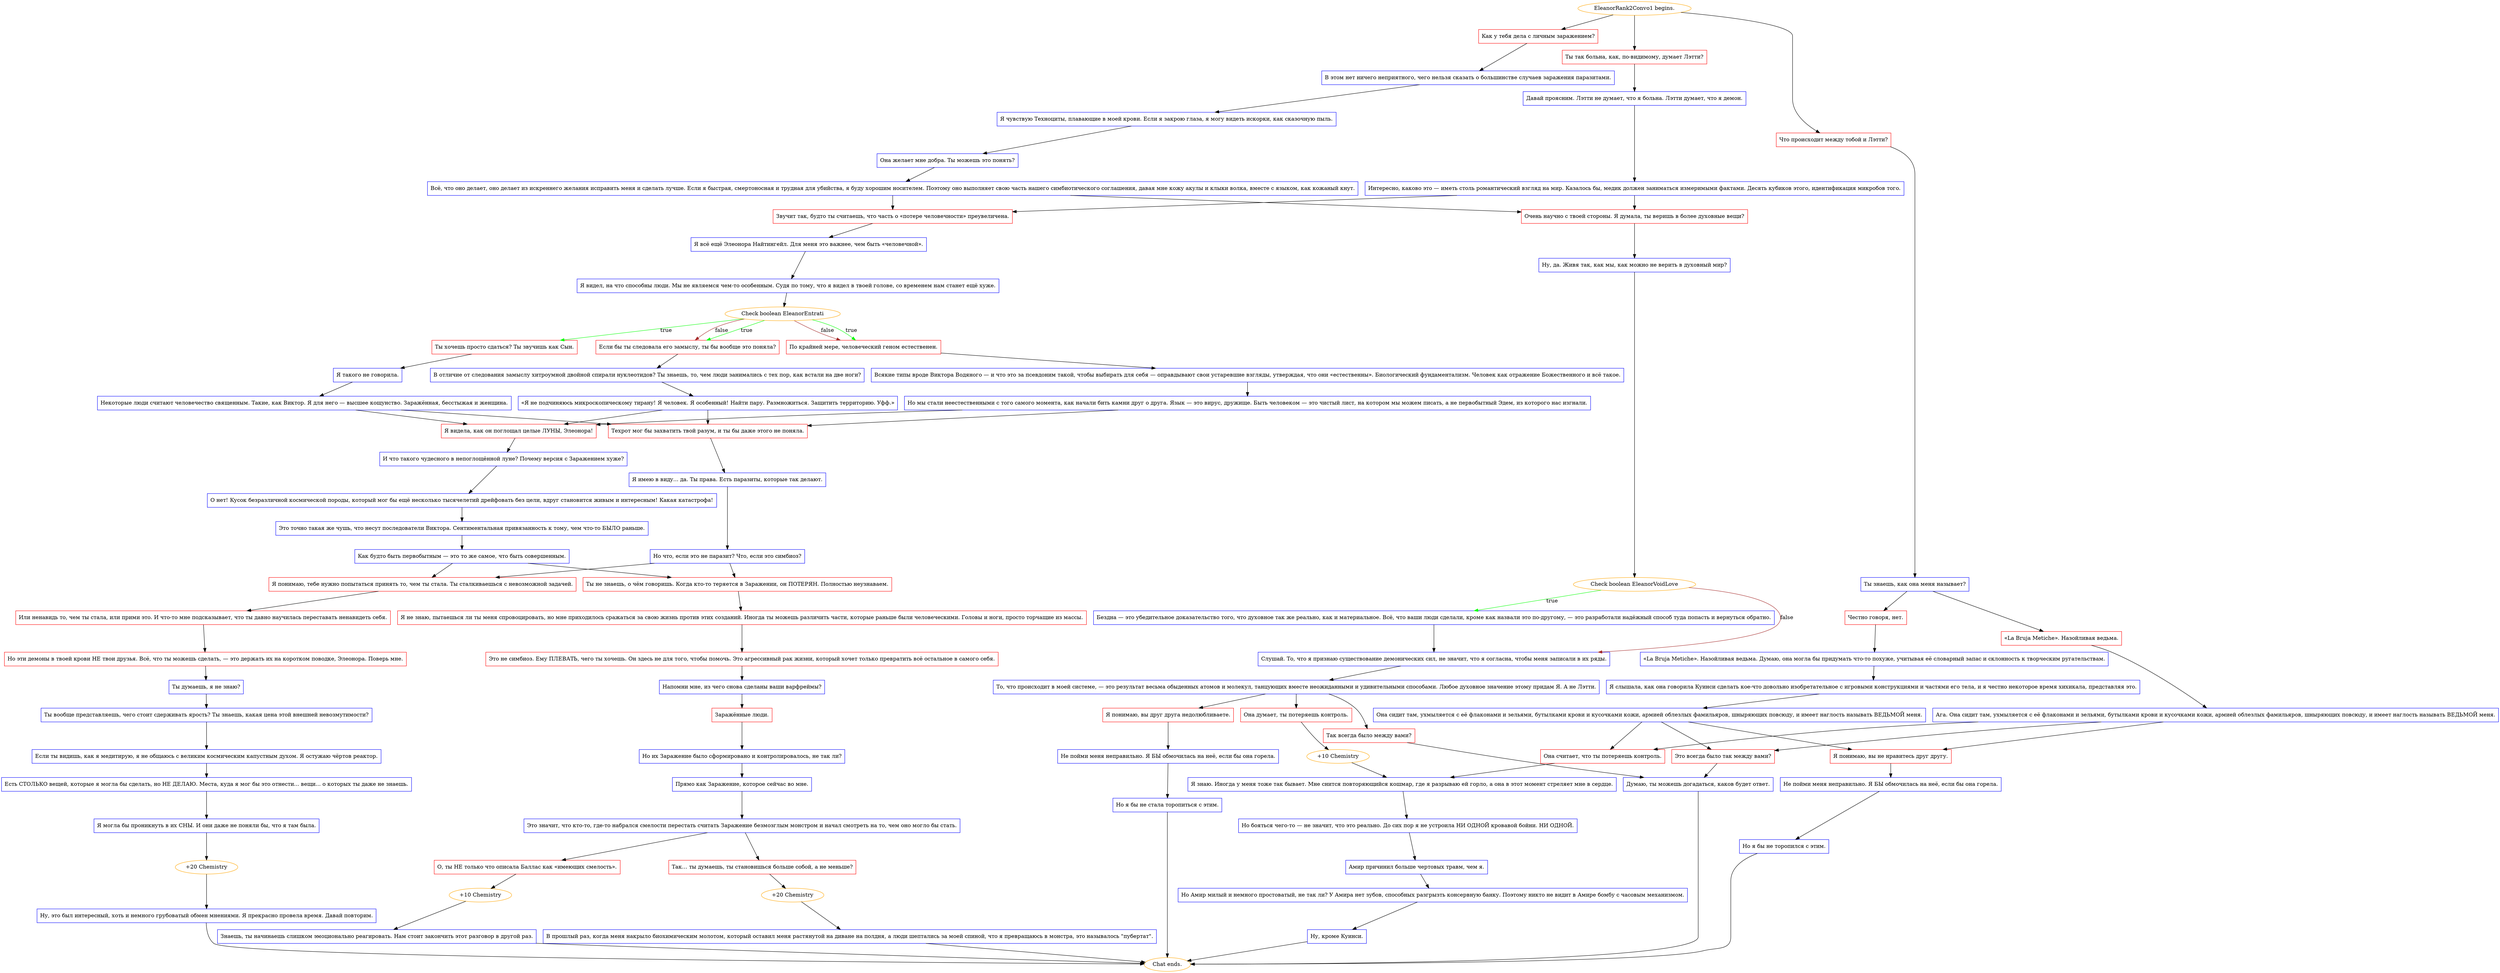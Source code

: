 digraph {
	"EleanorRank2Convo1 begins." [color=orange];
		"EleanorRank2Convo1 begins." -> j93217469;
		"EleanorRank2Convo1 begins." -> j4266212516;
		"EleanorRank2Convo1 begins." -> j1533053185;
	j93217469 [label="Ты так больна, как, по-видимому, думает Лэтти?",shape=box,color=red];
		j93217469 -> j434844590;
	j4266212516 [label="Как у тебя дела с личным заражением?",shape=box,color=red];
		j4266212516 -> j1984531947;
	j1533053185 [label="Что происходит между тобой и Лэтти?",shape=box,color=red];
		j1533053185 -> j523980757;
	j434844590 [label="Давай проясним. Лэтти не думает, что я больна. Лэтти думает, что я демон.",shape=box,color=blue];
		j434844590 -> j2360225316;
	j1984531947 [label="В этом нет ничего неприятного, чего нельзя сказать о большинстве случаев заражения паразитами.",shape=box,color=blue];
		j1984531947 -> j2867474306;
	j523980757 [label="Ты знаешь, как она меня называет?",shape=box,color=blue];
		j523980757 -> j3200222401;
		j523980757 -> j2512910019;
	j2360225316 [label="Интересно, каково это — иметь столь романтический взгляд на мир. Казалось бы, медик должен заниматься измеримыми фактами. Десять кубиков этого, идентификация микробов того.",shape=box,color=blue];
		j2360225316 -> j188254658;
		j2360225316 -> j4173576070;
	j2867474306 [label="Я чувствую Техноциты, плавающие в моей крови. Если я закрою глаза, я могу видеть искорки, как сказочную пыль.",shape=box,color=blue];
		j2867474306 -> j1721282885;
	j3200222401 [label="Честно говоря, нет.",shape=box,color=red];
		j3200222401 -> j815502276;
	j2512910019 [label="«La Bruja Metiche». Назойливая ведьма.",shape=box,color=red];
		j2512910019 -> j2376802706;
	j188254658 [label="Очень научно с твоей стороны. Я думала, ты веришь в более духовные вещи?",shape=box,color=red];
		j188254658 -> j3627980245;
	j4173576070 [label="Звучит так, будто ты считаешь, что часть о «потере человечности» преувеличена.",shape=box,color=red];
		j4173576070 -> j3129368322;
	j1721282885 [label="Она желает мне добра. Ты можешь это понять?",shape=box,color=blue];
		j1721282885 -> j1162355963;
	j815502276 [label="«La Bruja Metiche». Назойливая ведьма. Думаю, она могла бы придумать что-то похуже, учитывая её словарный запас и склонность к творческим ругательствам.",shape=box,color=blue];
		j815502276 -> j3730876366;
	j2376802706 [label="Ага. Она сидит там, ухмыляется с её флаконами и зельями, бутылками крови и кусочками кожи, армией облезлых фамильяров, шныряющих повсюду, и имеет наглость называть ВЕДЬМОЙ меня.",shape=box,color=blue];
		j2376802706 -> j784266961;
		j2376802706 -> j2808847746;
		j2376802706 -> j766236195;
	j3627980245 [label="Ну, да. Живя так, как мы, как можно не верить в духовный мир?",shape=box,color=blue];
		j3627980245 -> j2546009719;
	j3129368322 [label="Я всё ещё Элеонора Найтингейл. Для меня это важнее, чем быть «человечной».",shape=box,color=blue];
		j3129368322 -> j1265635831;
	j1162355963 [label="Всё, что оно делает, оно делает из искреннего желания исправить меня и сделать лучше. Если я быстрая, смертоносная и трудная для убийства, я буду хорошим носителем. Поэтому оно выполняет свою часть нашего симбиотического соглашения, давая мне кожу акулы и клыки волка, вместе с языком, как кожаный кнут.",shape=box,color=blue];
		j1162355963 -> j188254658;
		j1162355963 -> j4173576070;
	j3730876366 [label="Я слышала, как она говорила Куинси сделать кое-что довольно изобретательное с игровыми конструкциями и частями его тела, и я честно некоторое время хихикала, представляя это.",shape=box,color=blue];
		j3730876366 -> j1446423063;
	j784266961 [label="Я понимаю, вы не нравитесь друг другу.",shape=box,color=red];
		j784266961 -> j3209347910;
	j2808847746 [label="Это всегда было так между вами?",shape=box,color=red];
		j2808847746 -> j3651387370;
	j766236195 [label="Она считает, что ты потеряешь контроль.",shape=box,color=red];
		j766236195 -> j2202748189;
	j2546009719 [label="Check boolean EleanorVoidLove",color=orange];
		j2546009719 -> j3872577372 [label=true,color=green];
		j2546009719 -> j3511955575 [label=false,color=brown];
	j1265635831 [label="Я видел, на что способны люди. Мы не являемся чем-то особенным. Судя по тому, что я видел в твоей голове, со временем нам станет ещё хуже.",shape=box,color=blue];
		j1265635831 -> j42144458;
	j1446423063 [label="Она сидит там, ухмыляется с её флаконами и зельями, бутылками крови и кусочками кожи, армией облезлых фамильяров, шныряющих повсюду, и имеет наглость называть ВЕДЬМОЙ меня.",shape=box,color=blue];
		j1446423063 -> j784266961;
		j1446423063 -> j2808847746;
		j1446423063 -> j766236195;
	j3209347910 [label="Не пойми меня неправильно. Я БЫ обмочилась на неё, если бы она горела.",shape=box,color=blue];
		j3209347910 -> j1521157164;
	j3651387370 [label="Думаю, ты можешь догадаться, каков будет ответ.",shape=box,color=blue];
		j3651387370 -> "Chat ends.";
	j2202748189 [label="Я знаю. Иногда у меня тоже так бывает. Мне снится повторяющийся кошмар, где я разрываю ей горло, а она в этот момент стреляет мне в сердце.",shape=box,color=blue];
		j2202748189 -> j1222549431;
	j3872577372 [label="Бездна — это убедительное доказательство того, что духовное так же реально, как и материальное. Всё, что ваши люди сделали, кроме как назвали это по-другому, — это разработали надёжный способ туда попасть и вернуться обратно.",shape=box,color=blue];
		j3872577372 -> j3511955575;
	j3511955575 [label="Слушай. То, что я признаю существование демонических сил, не значит, что я согласна, чтобы меня записали в их ряды.",shape=box,color=blue];
		j3511955575 -> j1900915375;
	j42144458 [label="Check boolean EleanorEntrati",color=orange];
		j42144458 -> j2560769841 [label=true,color=green];
		j42144458 -> j3909544580 [label=true,color=green];
		j42144458 -> j1805200754 [label=true,color=green];
		j42144458 -> j3909544580 [label=false,color=brown];
		j42144458 -> j1805200754 [label=false,color=brown];
	j1521157164 [label="Но я бы не торопился с этим.",shape=box,color=blue];
		j1521157164 -> "Chat ends.";
	"Chat ends." [color=orange];
	j1222549431 [label="Но бояться чего-то — не значит, что это реально. До сих пор я не устроила НИ ОДНОЙ кровавой бойни. НИ ОДНОЙ.",shape=box,color=blue];
		j1222549431 -> j2584898624;
	j1900915375 [label="То, что происходит в моей системе, — это результат весьма обыденных атомов и молекул, танцующих вместе неожиданными и удивительными способами. Любое духовное значение этому придам Я. А не Лэтти.",shape=box,color=blue];
		j1900915375 -> j839381056;
		j1900915375 -> j1300243571;
		j1900915375 -> j1879731089;
	j2560769841 [label="Ты хочешь просто сдаться? Ты звучишь как Сын.",shape=box,color=red];
		j2560769841 -> j628579117;
	j3909544580 [label="Если бы ты следовала его замыслу, ты бы вообще это поняла?",shape=box,color=red];
		j3909544580 -> j384473503;
	j1805200754 [label="По крайней мере, человеческий геном естественен.",shape=box,color=red];
		j1805200754 -> j173965724;
	j2584898624 [label="Амир причинил больше чертовых травм, чем я.",shape=box,color=blue];
		j2584898624 -> j1809148977;
	j839381056 [label="Я понимаю, вы друг друга недолюбливаете.",shape=box,color=red];
		j839381056 -> j3272296586;
	j1300243571 [label="Так всегда было между вами?",shape=box,color=red];
		j1300243571 -> j3651387370;
	j1879731089 [label="Она думает, ты потеряешь контроль.",shape=box,color=red];
		j1879731089 -> j12043249;
	j628579117 [label="Я такого не говорила.",shape=box,color=blue];
		j628579117 -> j1147559763;
	j384473503 [label="В отличие от следования замыслу хитроумной двойной спирали нуклеотидов? Ты знаешь, то, чем люди занимались с тех пор, как встали на две ноги?",shape=box,color=blue];
		j384473503 -> j3288092197;
	j173965724 [label="Всякие типы вроде Виктора Водяного — и что это за псевдоним такой, чтобы выбирать для себя — оправдывают свои устаревшие взгляды, утверждая, что они «естественны». Биологический фундаментализм. Человек как отражение Божественного и всё такое.",shape=box,color=blue];
		j173965724 -> j1198665040;
	j1809148977 [label="Но Амир милый и немного простоватый, не так ли? У Амира нет зубов, способных разгрызть консервную банку. Поэтому никто не видит в Амире бомбу с часовым механизмом.",shape=box,color=blue];
		j1809148977 -> j2101450877;
	j3272296586 [label="Не пойми меня неправильно. Я БЫ обмочилась на неё, если бы она горела.",shape=box,color=blue];
		j3272296586 -> j2684226523;
	j12043249 [label="+10 Chemistry",color=orange];
		j12043249 -> j2202748189;
	j1147559763 [label="Некоторые люди считают человечество священным. Такие, как Виктор. Я для него — высшее кощунство. Заражённая, бесстыжая и женщина.",shape=box,color=blue];
		j1147559763 -> j1914514336;
		j1147559763 -> j234801163;
	j3288092197 [label="«Я не подчиняюсь микроскопическому тирану! Я человек. Я особенный! Найти пару. Размножиться. Защитить территорию. Уфф.»",shape=box,color=blue];
		j3288092197 -> j1914514336;
		j3288092197 -> j234801163;
	j1198665040 [label="Но мы стали неестественными с того самого момента, как начали бить камни друг о друга. Язык — это вирус, дружище. Быть человеком — это чистый лист, на котором мы можем писать, а не первобытный Эдем, из которого нас изгнали.",shape=box,color=blue];
		j1198665040 -> j1914514336;
		j1198665040 -> j234801163;
	j2101450877 [label="Ну, кроме Куинси.",shape=box,color=blue];
		j2101450877 -> "Chat ends.";
	j2684226523 [label="Но я бы не стала торопиться с этим.",shape=box,color=blue];
		j2684226523 -> "Chat ends.";
	j1914514336 [label="Техрот мог бы захватить твой разум, и ты бы даже этого не поняла.",shape=box,color=red];
		j1914514336 -> j2246040917;
	j234801163 [label="Я видела, как он поглощал целые ЛУНЫ, Элеонора!",shape=box,color=red];
		j234801163 -> j2586126566;
	j2246040917 [label="Я имею в виду... да. Ты права. Есть паразиты, которые так делают.",shape=box,color=blue];
		j2246040917 -> j2077721311;
	j2586126566 [label="И что такого чудесного в непоглощённой луне? Почему версия с Заражением хуже?",shape=box,color=blue];
		j2586126566 -> j2169997211;
	j2077721311 [label="Но что, если это не паразит? Что, если это симбиоз?",shape=box,color=blue];
		j2077721311 -> j746619678;
		j2077721311 -> j2732160962;
	j2169997211 [label="О нет! Кусок безразличной космической породы, который мог бы ещё несколько тысячелетий дрейфовать без цели, вдруг становится живым и интересным! Какая катастрофа!",shape=box,color=blue];
		j2169997211 -> j460105114;
	j746619678 [label="Ты не знаешь, о чём говоришь. Когда кто-то теряется в Заражении, он ПОТЕРЯН. Полностью неузнаваем.",shape=box,color=red];
		j746619678 -> j3483206785;
	j2732160962 [label="Я понимаю, тебе нужно попытаться принять то, чем ты стала. Ты сталкиваешься с невозможной задачей.",shape=box,color=red];
		j2732160962 -> j2164940043;
	j460105114 [label="Это точно такая же чушь, что несут последователи Виктора. Сентиментальная привязанность к тому, чем что-то БЫЛО раньше.",shape=box,color=blue];
		j460105114 -> j977977172;
	j3483206785 [label="Я не знаю, пытаешься ли ты меня спровоцировать, но мне приходилось сражаться за свою жизнь против этих созданий. Иногда ты можешь различить части, которые раньше были человеческими. Головы и ноги, просто торчащие из массы.",shape=box,color=red];
		j3483206785 -> j3734416933;
	j2164940043 [label="Или ненавидь то, чем ты стала, или прими это. И что-то мне подсказывает, что ты давно научилась переставать ненавидеть себя.",shape=box,color=red];
		j2164940043 -> j4118854359;
	j977977172 [label="Как будто быть первобытным — это то же самое, что быть совершенным.",shape=box,color=blue];
		j977977172 -> j746619678;
		j977977172 -> j2732160962;
	j3734416933 [label="Это не симбиоз. Ему ПЛЕВАТЬ, чего ты хочешь. Он здесь не для того, чтобы помочь. Это агрессивный рак жизни, который хочет только превратить всё остальное в самого себя.",shape=box,color=red];
		j3734416933 -> j2479498195;
	j4118854359 [label="Но эти демоны в твоей крови НЕ твои друзья. Всё, что ты можешь сделать, — это держать их на коротком поводке, Элеонора. Поверь мне.",shape=box,color=red];
		j4118854359 -> j4243935063;
	j2479498195 [label="Напомни мне, из чего снова сделаны ваши варфреймы?",shape=box,color=blue];
		j2479498195 -> j2373401711;
	j4243935063 [label="Ты думаешь, я не знаю?",shape=box,color=blue];
		j4243935063 -> j4097790772;
	j2373401711 [label="Заражённые люди.",shape=box,color=red];
		j2373401711 -> j1274897733;
	j4097790772 [label="Ты вообще представляешь, чего стоит сдерживать ярость? Ты знаешь, какая цена этой внешней невозмутимости?",shape=box,color=blue];
		j4097790772 -> j1804891373;
	j1274897733 [label="Но их Заражение было сформировано и контролировалось, не так ли?",shape=box,color=blue];
		j1274897733 -> j3365140718;
	j1804891373 [label="Если ты видишь, как я медитирую, я не общаюсь с великим космическим капустным духом. Я остужаю чёртов реактор.",shape=box,color=blue];
		j1804891373 -> j3899020500;
	j3365140718 [label="Прямо как Заражение, которое сейчас во мне.",shape=box,color=blue];
		j3365140718 -> j39245350;
	j3899020500 [label="Есть СТОЛЬКО вещей, которые я могла бы сделать, но НЕ ДЕЛАЮ. Места, куда я мог бы это отнести... вещи... о которых ты даже не знаешь.",shape=box,color=blue];
		j3899020500 -> j734582142;
	j39245350 [label="Это значит, что кто-то, где-то набрался смелости перестать считать Заражение безмозглым монстром и начал смотреть на то, чем оно могло бы стать.",shape=box,color=blue];
		j39245350 -> j2912692100;
		j39245350 -> j2084675534;
	j734582142 [label="Я могла бы проникнуть в их СНЫ. И они даже не поняли бы, что я там была.",shape=box,color=blue];
		j734582142 -> j278487720;
	j2912692100 [label="О, ты НЕ только что описала Баллас как «имеющих смелость».",shape=box,color=red];
		j2912692100 -> j3857231403;
	j2084675534 [label="Так… ты думаешь, ты становишься больше собой, а не меньше?",shape=box,color=red];
		j2084675534 -> j1167990091;
	j278487720 [label="+20 Chemistry",color=orange];
		j278487720 -> j842877635;
	j3857231403 [label="+10 Chemistry",color=orange];
		j3857231403 -> j3767520790;
	j1167990091 [label="+20 Chemistry",color=orange];
		j1167990091 -> j3955018491;
	j842877635 [label="Ну, это был интересный, хоть и немного грубоватый обмен мнениями. Я прекрасно провела время. Давай повторим.",shape=box,color=blue];
		j842877635 -> "Chat ends.";
	j3767520790 [label="Знаешь, ты начинаешь слишком эмоционально реагировать. Нам стоит закончить этот разговор в другой раз.",shape=box,color=blue];
		j3767520790 -> "Chat ends.";
	j3955018491 [label="В прошлый раз, когда меня накрыло биохимическим молотом, который оставил меня растянутой на диване на полдня, а люди шептались за моей спиной, что я превращаюсь в монстра, это называлось \"пубертат\".",shape=box,color=blue];
		j3955018491 -> "Chat ends.";
}